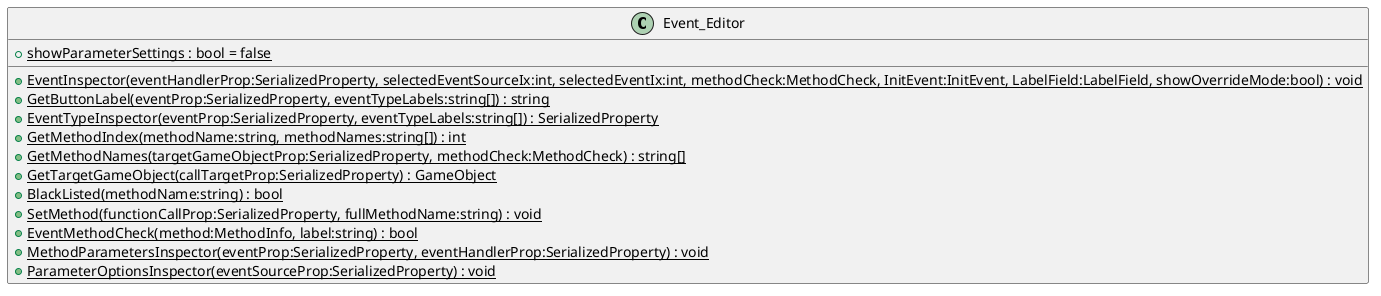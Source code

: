 @startuml
class Event_Editor {
    + {static} showParameterSettings : bool = false
    + {static} EventInspector(eventHandlerProp:SerializedProperty, selectedEventSourceIx:int, selectedEventIx:int, methodCheck:MethodCheck, InitEvent:InitEvent, LabelField:LabelField, showOverrideMode:bool) : void
    + {static} GetButtonLabel(eventProp:SerializedProperty, eventTypeLabels:string[]) : string
    + {static} EventTypeInspector(eventProp:SerializedProperty, eventTypeLabels:string[]) : SerializedProperty
    + {static} GetMethodIndex(methodName:string, methodNames:string[]) : int
    + {static} GetMethodNames(targetGameObjectProp:SerializedProperty, methodCheck:MethodCheck) : string[]
    + {static} GetTargetGameObject(callTargetProp:SerializedProperty) : GameObject
    + {static} BlackListed(methodName:string) : bool
    + {static} SetMethod(functionCallProp:SerializedProperty, fullMethodName:string) : void
    + {static} EventMethodCheck(method:MethodInfo, label:string) : bool
    + {static} MethodParametersInspector(eventProp:SerializedProperty, eventHandlerProp:SerializedProperty) : void
    + {static} ParameterOptionsInspector(eventSourceProp:SerializedProperty) : void
}
@enduml
